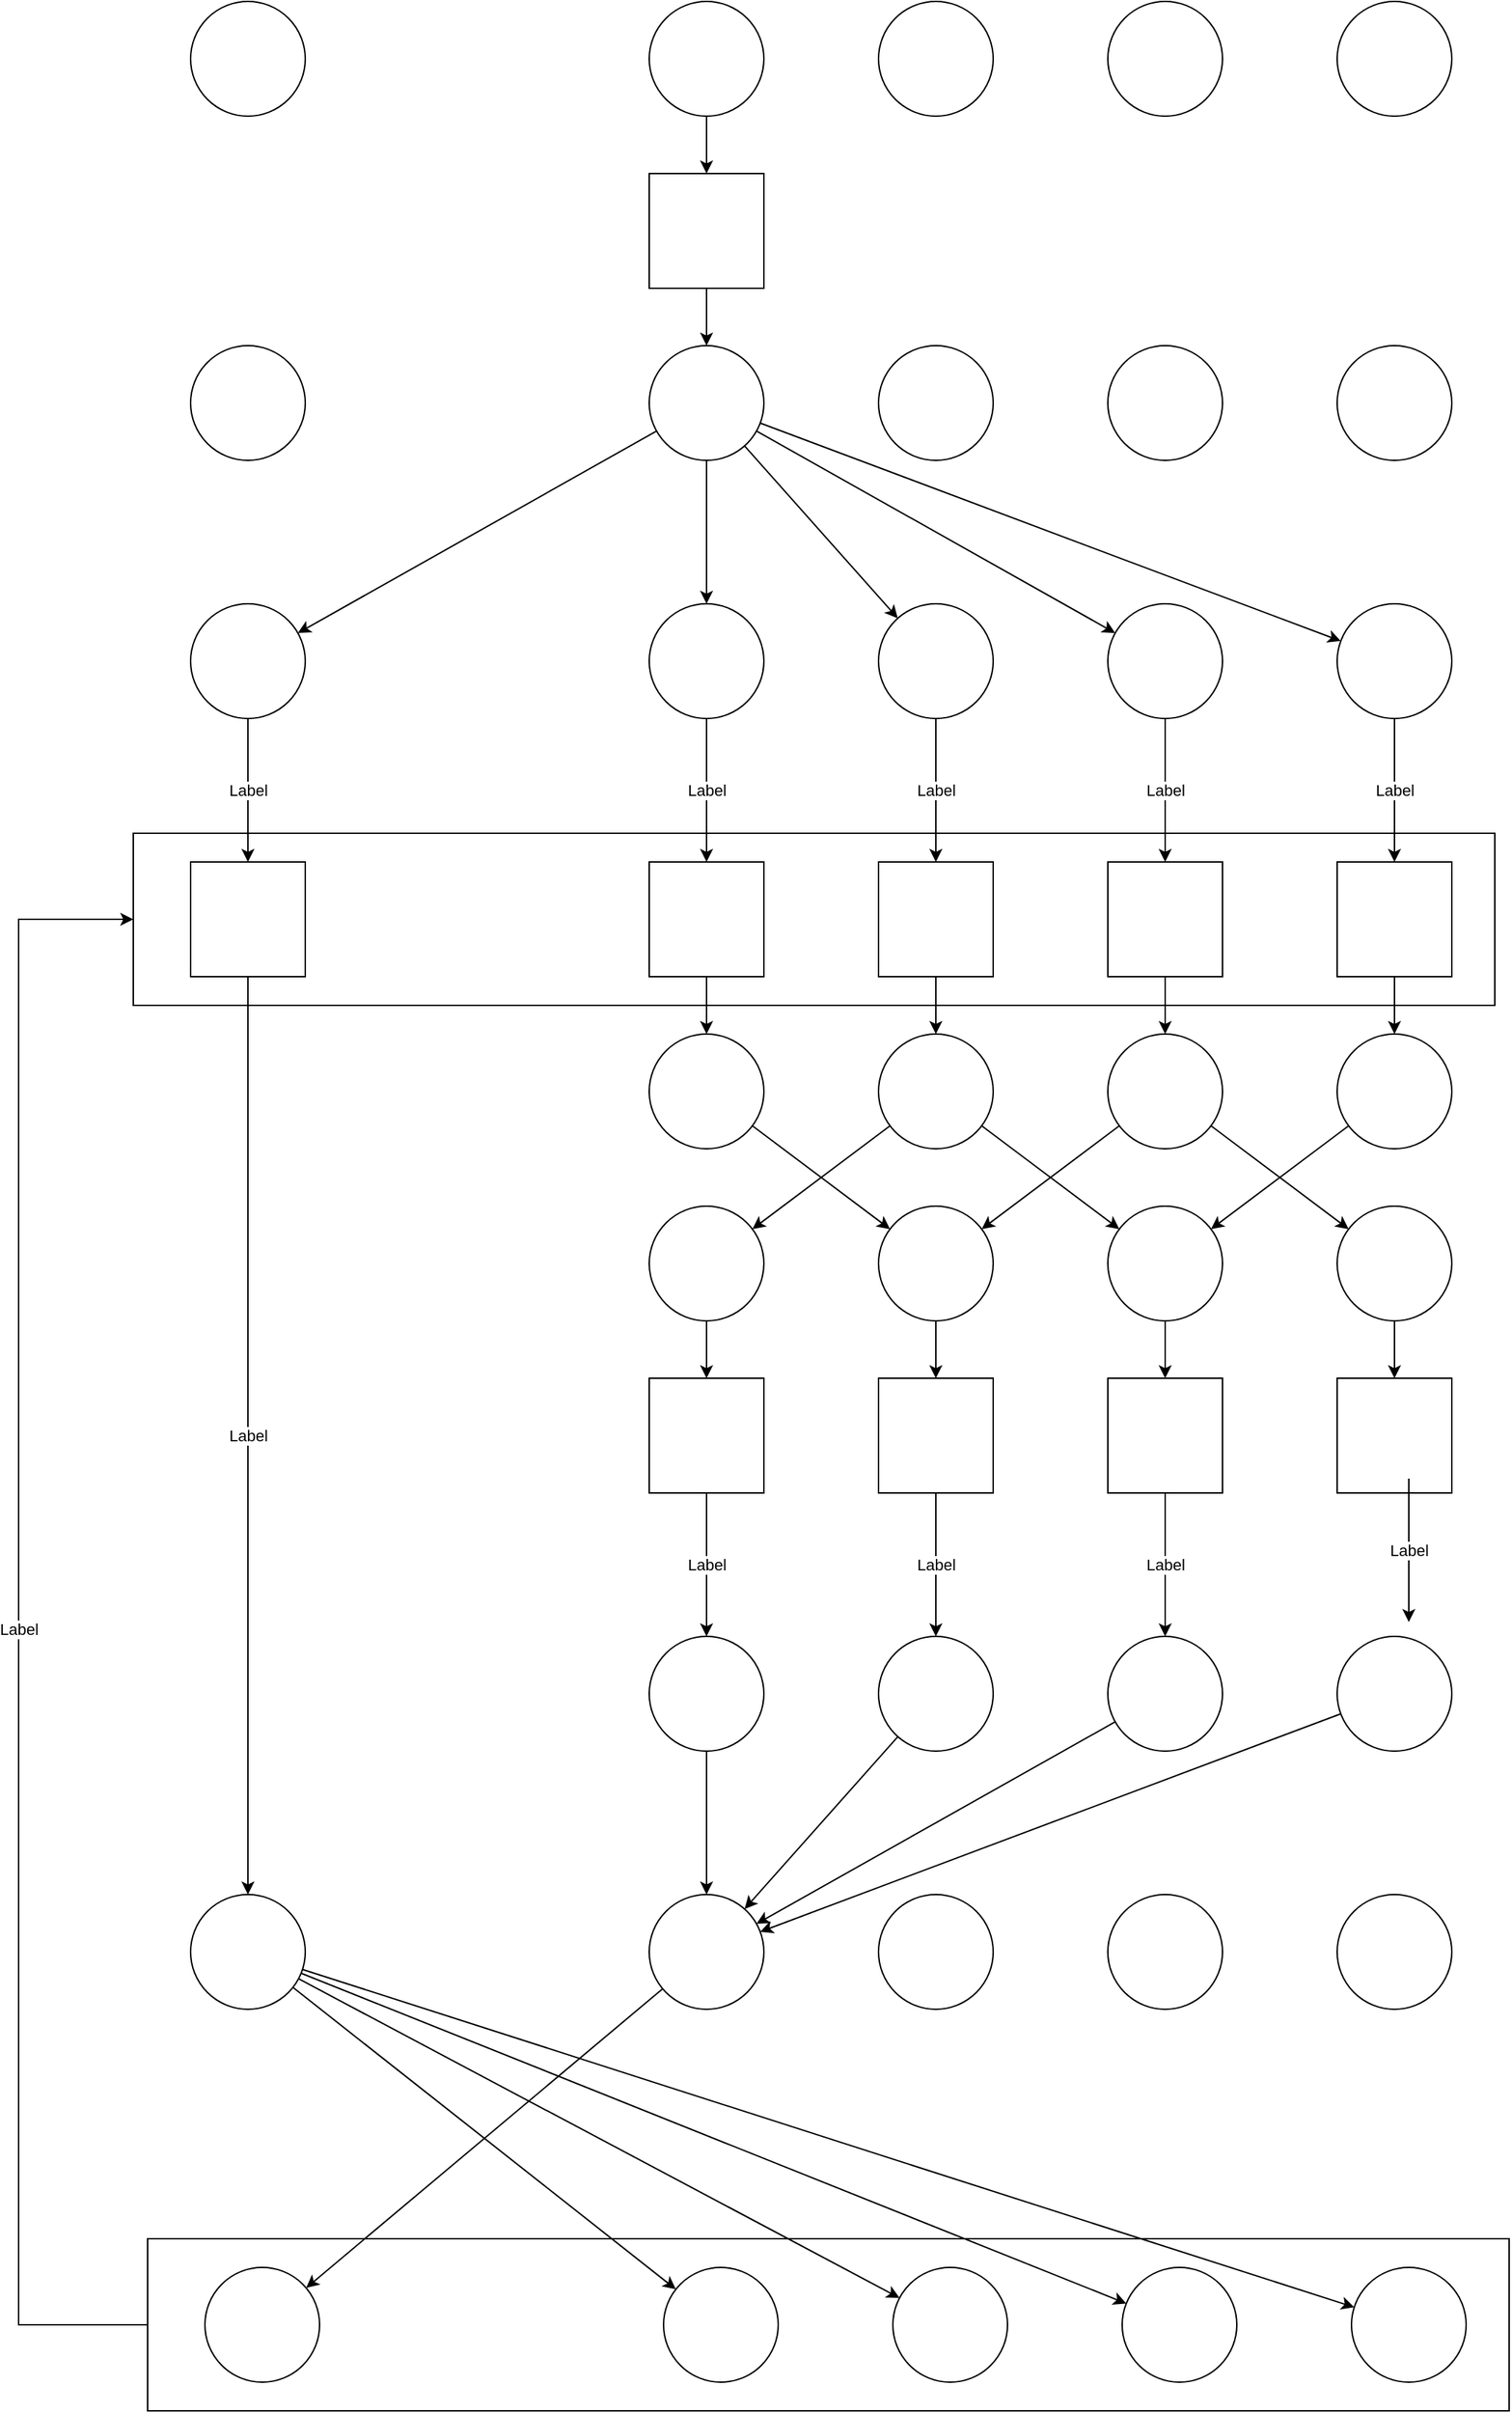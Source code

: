 <mxfile version="14.2.9" type="github"><diagram id="ocjEKwFpsV1IeR2hr5S3" name="Page-1"><mxGraphModel dx="3634" dy="3440" grid="1" gridSize="10" guides="1" tooltips="1" connect="1" arrows="1" fold="1" page="1" pageScale="1" pageWidth="850" pageHeight="1100" math="0" shadow="0"><root><mxCell id="0"/><mxCell id="1" parent="0"/><mxCell id="fXf3r-uobzJEQX9jouKG-111" value="" style="rounded=0;whiteSpace=wrap;html=1;" vertex="1" parent="1"><mxGeometry x="-240" y="420" width="950" height="120" as="geometry"/></mxCell><mxCell id="fXf3r-uobzJEQX9jouKG-110" value="" style="rounded=0;whiteSpace=wrap;html=1;" vertex="1" parent="1"><mxGeometry x="-230" y="1400" width="950" height="120" as="geometry"/></mxCell><mxCell id="fXf3r-uobzJEQX9jouKG-5" value="" style="ellipse;whiteSpace=wrap;html=1;" vertex="1" parent="1"><mxGeometry x="120" y="80" width="80" height="80" as="geometry"/></mxCell><mxCell id="fXf3r-uobzJEQX9jouKG-6" value="" style="ellipse;whiteSpace=wrap;html=1;" vertex="1" parent="1"><mxGeometry x="280" y="80" width="80" height="80" as="geometry"/></mxCell><mxCell id="fXf3r-uobzJEQX9jouKG-7" value="" style="ellipse;whiteSpace=wrap;html=1;" vertex="1" parent="1"><mxGeometry x="440" y="80" width="80" height="80" as="geometry"/></mxCell><mxCell id="fXf3r-uobzJEQX9jouKG-8" value="" style="ellipse;whiteSpace=wrap;html=1;" vertex="1" parent="1"><mxGeometry x="600" y="80" width="80" height="80" as="geometry"/></mxCell><mxCell id="fXf3r-uobzJEQX9jouKG-9" value="" style="ellipse;whiteSpace=wrap;html=1;" vertex="1" parent="1"><mxGeometry x="120" y="260" width="80" height="80" as="geometry"/></mxCell><mxCell id="fXf3r-uobzJEQX9jouKG-10" value="" style="ellipse;whiteSpace=wrap;html=1;" vertex="1" parent="1"><mxGeometry x="280" y="260" width="80" height="80" as="geometry"/></mxCell><mxCell id="fXf3r-uobzJEQX9jouKG-11" value="" style="ellipse;whiteSpace=wrap;html=1;" vertex="1" parent="1"><mxGeometry x="440" y="260" width="80" height="80" as="geometry"/></mxCell><mxCell id="fXf3r-uobzJEQX9jouKG-12" value="" style="ellipse;whiteSpace=wrap;html=1;" vertex="1" parent="1"><mxGeometry x="600" y="260" width="80" height="80" as="geometry"/></mxCell><mxCell id="fXf3r-uobzJEQX9jouKG-16" value="" style="endArrow=classic;html=1;" edge="1" parent="1" source="fXf3r-uobzJEQX9jouKG-5" target="fXf3r-uobzJEQX9jouKG-10"><mxGeometry width="50" height="50" relative="1" as="geometry"><mxPoint x="120" y="160" as="sourcePoint"/><mxPoint x="130" y="370" as="targetPoint"/></mxGeometry></mxCell><mxCell id="fXf3r-uobzJEQX9jouKG-17" value="" style="endArrow=classic;html=1;" edge="1" parent="1" source="fXf3r-uobzJEQX9jouKG-5" target="fXf3r-uobzJEQX9jouKG-11"><mxGeometry width="50" height="50" relative="1" as="geometry"><mxPoint x="120" y="160" as="sourcePoint"/><mxPoint x="230" y="360" as="targetPoint"/></mxGeometry></mxCell><mxCell id="fXf3r-uobzJEQX9jouKG-19" value="" style="endArrow=classic;html=1;" edge="1" parent="1" source="fXf3r-uobzJEQX9jouKG-5" target="fXf3r-uobzJEQX9jouKG-12"><mxGeometry width="50" height="50" relative="1" as="geometry"><mxPoint x="148.284" y="158.284" as="sourcePoint"/><mxPoint x="490" y="300" as="targetPoint"/></mxGeometry></mxCell><mxCell id="fXf3r-uobzJEQX9jouKG-21" value="" style="endArrow=classic;html=1;" edge="1" parent="1" source="fXf3r-uobzJEQX9jouKG-5" target="fXf3r-uobzJEQX9jouKG-9"><mxGeometry width="50" height="50" relative="1" as="geometry"><mxPoint x="240" y="160" as="sourcePoint"/><mxPoint x="160" y="240" as="targetPoint"/></mxGeometry></mxCell><mxCell id="fXf3r-uobzJEQX9jouKG-22" value="" style="rounded=0;whiteSpace=wrap;html=1;" vertex="1" parent="1"><mxGeometry x="120" y="440" width="80" height="80" as="geometry"/></mxCell><mxCell id="fXf3r-uobzJEQX9jouKG-23" value="" style="rounded=0;whiteSpace=wrap;html=1;" vertex="1" parent="1"><mxGeometry x="280" y="440" width="80" height="80" as="geometry"/></mxCell><mxCell id="fXf3r-uobzJEQX9jouKG-24" value="" style="rounded=0;whiteSpace=wrap;html=1;" vertex="1" parent="1"><mxGeometry x="440" y="440" width="80" height="80" as="geometry"/></mxCell><mxCell id="fXf3r-uobzJEQX9jouKG-25" value="" style="rounded=0;whiteSpace=wrap;html=1;" vertex="1" parent="1"><mxGeometry x="600" y="440" width="80" height="80" as="geometry"/></mxCell><mxCell id="fXf3r-uobzJEQX9jouKG-26" value="" style="ellipse;whiteSpace=wrap;html=1;" vertex="1" parent="1"><mxGeometry x="600" y="-160" width="80" height="80" as="geometry"/></mxCell><mxCell id="fXf3r-uobzJEQX9jouKG-27" value="" style="ellipse;whiteSpace=wrap;html=1;" vertex="1" parent="1"><mxGeometry x="440" y="-160" width="80" height="80" as="geometry"/></mxCell><mxCell id="fXf3r-uobzJEQX9jouKG-28" value="" style="ellipse;whiteSpace=wrap;html=1;" vertex="1" parent="1"><mxGeometry x="280" y="-160" width="80" height="80" as="geometry"/></mxCell><mxCell id="fXf3r-uobzJEQX9jouKG-29" value="" style="ellipse;whiteSpace=wrap;html=1;" vertex="1" parent="1"><mxGeometry x="120" y="-160" width="80" height="80" as="geometry"/></mxCell><mxCell id="fXf3r-uobzJEQX9jouKG-30" value="" style="rounded=0;whiteSpace=wrap;html=1;" vertex="1" parent="1"><mxGeometry x="120" y="-40" width="80" height="80" as="geometry"/></mxCell><mxCell id="fXf3r-uobzJEQX9jouKG-31" value="" style="endArrow=classic;html=1;entryX=0.5;entryY=0;entryDx=0;entryDy=0;" edge="1" parent="1" source="fXf3r-uobzJEQX9jouKG-29" target="fXf3r-uobzJEQX9jouKG-30"><mxGeometry width="50" height="50" relative="1" as="geometry"><mxPoint x="420" y="310" as="sourcePoint"/><mxPoint x="470" y="260" as="targetPoint"/></mxGeometry></mxCell><mxCell id="fXf3r-uobzJEQX9jouKG-32" value="" style="endArrow=classic;html=1;exitX=0.5;exitY=1;exitDx=0;exitDy=0;" edge="1" parent="1" source="fXf3r-uobzJEQX9jouKG-30" target="fXf3r-uobzJEQX9jouKG-5"><mxGeometry width="50" height="50" relative="1" as="geometry"><mxPoint x="420" y="310" as="sourcePoint"/><mxPoint x="470" y="260" as="targetPoint"/></mxGeometry></mxCell><mxCell id="fXf3r-uobzJEQX9jouKG-33" value="" style="ellipse;whiteSpace=wrap;html=1;" vertex="1" parent="1"><mxGeometry x="600" y="560" width="80" height="80" as="geometry"/></mxCell><mxCell id="fXf3r-uobzJEQX9jouKG-34" value="" style="ellipse;whiteSpace=wrap;html=1;" vertex="1" parent="1"><mxGeometry x="440" y="560" width="80" height="80" as="geometry"/></mxCell><mxCell id="fXf3r-uobzJEQX9jouKG-35" value="" style="ellipse;whiteSpace=wrap;html=1;" vertex="1" parent="1"><mxGeometry x="280" y="560" width="80" height="80" as="geometry"/></mxCell><mxCell id="fXf3r-uobzJEQX9jouKG-36" value="" style="ellipse;whiteSpace=wrap;html=1;" vertex="1" parent="1"><mxGeometry x="120" y="560" width="80" height="80" as="geometry"/></mxCell><mxCell id="fXf3r-uobzJEQX9jouKG-42" value="" style="endArrow=classic;html=1;exitX=0.5;exitY=1;exitDx=0;exitDy=0;" edge="1" parent="1" source="fXf3r-uobzJEQX9jouKG-22" target="fXf3r-uobzJEQX9jouKG-36"><mxGeometry width="50" height="50" relative="1" as="geometry"><mxPoint x="380" y="480" as="sourcePoint"/><mxPoint x="430" y="430" as="targetPoint"/></mxGeometry></mxCell><mxCell id="fXf3r-uobzJEQX9jouKG-43" value="" style="endArrow=classic;html=1;exitX=0.5;exitY=1;exitDx=0;exitDy=0;" edge="1" parent="1" source="fXf3r-uobzJEQX9jouKG-23" target="fXf3r-uobzJEQX9jouKG-35"><mxGeometry width="50" height="50" relative="1" as="geometry"><mxPoint x="380" y="480" as="sourcePoint"/><mxPoint x="430" y="430" as="targetPoint"/></mxGeometry></mxCell><mxCell id="fXf3r-uobzJEQX9jouKG-47" value="" style="endArrow=classic;html=1;exitX=0.5;exitY=1;exitDx=0;exitDy=0;entryX=0.5;entryY=0;entryDx=0;entryDy=0;" edge="1" parent="1" source="fXf3r-uobzJEQX9jouKG-24" target="fXf3r-uobzJEQX9jouKG-34"><mxGeometry width="50" height="50" relative="1" as="geometry"><mxPoint x="380" y="480" as="sourcePoint"/><mxPoint x="430" y="430" as="targetPoint"/></mxGeometry></mxCell><mxCell id="fXf3r-uobzJEQX9jouKG-48" value="" style="endArrow=classic;html=1;exitX=0.5;exitY=1;exitDx=0;exitDy=0;" edge="1" parent="1" source="fXf3r-uobzJEQX9jouKG-25" target="fXf3r-uobzJEQX9jouKG-33"><mxGeometry width="50" height="50" relative="1" as="geometry"><mxPoint x="380" y="480" as="sourcePoint"/><mxPoint x="430" y="430" as="targetPoint"/></mxGeometry></mxCell><mxCell id="fXf3r-uobzJEQX9jouKG-49" value="" style="ellipse;whiteSpace=wrap;html=1;" vertex="1" parent="1"><mxGeometry x="600" y="680" width="80" height="80" as="geometry"/></mxCell><mxCell id="fXf3r-uobzJEQX9jouKG-50" value="" style="ellipse;whiteSpace=wrap;html=1;" vertex="1" parent="1"><mxGeometry x="440" y="680" width="80" height="80" as="geometry"/></mxCell><mxCell id="fXf3r-uobzJEQX9jouKG-51" value="" style="ellipse;whiteSpace=wrap;html=1;" vertex="1" parent="1"><mxGeometry x="280" y="680" width="80" height="80" as="geometry"/></mxCell><mxCell id="fXf3r-uobzJEQX9jouKG-52" value="" style="ellipse;whiteSpace=wrap;html=1;" vertex="1" parent="1"><mxGeometry x="120" y="680" width="80" height="80" as="geometry"/></mxCell><mxCell id="fXf3r-uobzJEQX9jouKG-56" value="" style="endArrow=classic;html=1;" edge="1" parent="1" source="fXf3r-uobzJEQX9jouKG-36" target="fXf3r-uobzJEQX9jouKG-51"><mxGeometry width="50" height="50" relative="1" as="geometry"><mxPoint x="370" y="680" as="sourcePoint"/><mxPoint x="213.333" y="680" as="targetPoint"/></mxGeometry></mxCell><mxCell id="fXf3r-uobzJEQX9jouKG-58" value="" style="endArrow=classic;html=1;" edge="1" parent="1" source="fXf3r-uobzJEQX9jouKG-35" target="fXf3r-uobzJEQX9jouKG-52"><mxGeometry width="50" height="50" relative="1" as="geometry"><mxPoint x="370" y="680" as="sourcePoint"/><mxPoint x="266.667" y="680" as="targetPoint"/></mxGeometry></mxCell><mxCell id="fXf3r-uobzJEQX9jouKG-63" value="" style="endArrow=classic;html=1;entryX=0.5;entryY=0;entryDx=0;entryDy=0;" edge="1" parent="1" source="fXf3r-uobzJEQX9jouKG-9" target="fXf3r-uobzJEQX9jouKG-22"><mxGeometry relative="1" as="geometry"><mxPoint x="320" y="500" as="sourcePoint"/><mxPoint x="420" y="500" as="targetPoint"/></mxGeometry></mxCell><mxCell id="fXf3r-uobzJEQX9jouKG-64" value="Label" style="edgeLabel;resizable=0;html=1;align=center;verticalAlign=middle;" connectable="0" vertex="1" parent="fXf3r-uobzJEQX9jouKG-63"><mxGeometry relative="1" as="geometry"/></mxCell><mxCell id="fXf3r-uobzJEQX9jouKG-75" value="" style="endArrow=classic;html=1;entryX=0.5;entryY=0;entryDx=0;entryDy=0;" edge="1" parent="1" source="fXf3r-uobzJEQX9jouKG-10" target="fXf3r-uobzJEQX9jouKG-23"><mxGeometry relative="1" as="geometry"><mxPoint x="320" y="500" as="sourcePoint"/><mxPoint x="420" y="500" as="targetPoint"/></mxGeometry></mxCell><mxCell id="fXf3r-uobzJEQX9jouKG-76" value="Label" style="edgeLabel;resizable=0;html=1;align=center;verticalAlign=middle;" connectable="0" vertex="1" parent="fXf3r-uobzJEQX9jouKG-75"><mxGeometry relative="1" as="geometry"/></mxCell><mxCell id="fXf3r-uobzJEQX9jouKG-77" value="" style="endArrow=classic;html=1;entryX=0.5;entryY=0;entryDx=0;entryDy=0;" edge="1" parent="1" source="fXf3r-uobzJEQX9jouKG-11" target="fXf3r-uobzJEQX9jouKG-24"><mxGeometry relative="1" as="geometry"><mxPoint x="320" y="500" as="sourcePoint"/><mxPoint x="420" y="500" as="targetPoint"/></mxGeometry></mxCell><mxCell id="fXf3r-uobzJEQX9jouKG-78" value="Label" style="edgeLabel;resizable=0;html=1;align=center;verticalAlign=middle;" connectable="0" vertex="1" parent="fXf3r-uobzJEQX9jouKG-77"><mxGeometry relative="1" as="geometry"/></mxCell><mxCell id="fXf3r-uobzJEQX9jouKG-79" value="" style="endArrow=classic;html=1;entryX=0.5;entryY=0;entryDx=0;entryDy=0;" edge="1" parent="1" source="fXf3r-uobzJEQX9jouKG-12" target="fXf3r-uobzJEQX9jouKG-25"><mxGeometry relative="1" as="geometry"><mxPoint x="320" y="500" as="sourcePoint"/><mxPoint x="420" y="500" as="targetPoint"/></mxGeometry></mxCell><mxCell id="fXf3r-uobzJEQX9jouKG-80" value="Label" style="edgeLabel;resizable=0;html=1;align=center;verticalAlign=middle;" connectable="0" vertex="1" parent="fXf3r-uobzJEQX9jouKG-79"><mxGeometry relative="1" as="geometry"/></mxCell><mxCell id="fXf3r-uobzJEQX9jouKG-83" value="" style="endArrow=classic;html=1;" edge="1" parent="1" source="fXf3r-uobzJEQX9jouKG-35" target="fXf3r-uobzJEQX9jouKG-50"><mxGeometry width="50" height="50" relative="1" as="geometry"><mxPoint x="308.11" y="643.479" as="sourcePoint"/><mxPoint x="380" y="680" as="targetPoint"/></mxGeometry></mxCell><mxCell id="fXf3r-uobzJEQX9jouKG-84" value="" style="endArrow=classic;html=1;" edge="1" parent="1" source="fXf3r-uobzJEQX9jouKG-34" target="fXf3r-uobzJEQX9jouKG-51"><mxGeometry width="50" height="50" relative="1" as="geometry"><mxPoint x="191.89" y="643.479" as="sourcePoint"/><mxPoint x="420" y="680" as="targetPoint"/></mxGeometry></mxCell><mxCell id="fXf3r-uobzJEQX9jouKG-85" value="" style="endArrow=classic;html=1;" edge="1" parent="1" source="fXf3r-uobzJEQX9jouKG-34" target="fXf3r-uobzJEQX9jouKG-49"><mxGeometry width="50" height="50" relative="1" as="geometry"><mxPoint x="330" y="850" as="sourcePoint"/><mxPoint x="680" y="750" as="targetPoint"/></mxGeometry></mxCell><mxCell id="fXf3r-uobzJEQX9jouKG-87" value="" style="endArrow=classic;html=1;" edge="1" parent="1" source="fXf3r-uobzJEQX9jouKG-33" target="fXf3r-uobzJEQX9jouKG-50"><mxGeometry width="50" height="50" relative="1" as="geometry"><mxPoint x="330" y="850" as="sourcePoint"/><mxPoint x="580" y="680" as="targetPoint"/></mxGeometry></mxCell><mxCell id="fXf3r-uobzJEQX9jouKG-89" value="" style="rounded=0;whiteSpace=wrap;html=1;" vertex="1" parent="1"><mxGeometry x="600" y="800" width="80" height="80" as="geometry"/></mxCell><mxCell id="fXf3r-uobzJEQX9jouKG-90" value="" style="rounded=0;whiteSpace=wrap;html=1;" vertex="1" parent="1"><mxGeometry x="440" y="800" width="80" height="80" as="geometry"/></mxCell><mxCell id="fXf3r-uobzJEQX9jouKG-91" value="" style="rounded=0;whiteSpace=wrap;html=1;" vertex="1" parent="1"><mxGeometry x="280" y="800" width="80" height="80" as="geometry"/></mxCell><mxCell id="fXf3r-uobzJEQX9jouKG-92" value="" style="rounded=0;whiteSpace=wrap;html=1;" vertex="1" parent="1"><mxGeometry x="120" y="800" width="80" height="80" as="geometry"/></mxCell><mxCell id="fXf3r-uobzJEQX9jouKG-93" value="" style="endArrow=classic;html=1;entryX=0.5;entryY=0;entryDx=0;entryDy=0;" edge="1" parent="1" source="fXf3r-uobzJEQX9jouKG-52" target="fXf3r-uobzJEQX9jouKG-92"><mxGeometry width="50" height="50" relative="1" as="geometry"><mxPoint x="330" y="730" as="sourcePoint"/><mxPoint x="380" y="680" as="targetPoint"/></mxGeometry></mxCell><mxCell id="fXf3r-uobzJEQX9jouKG-94" value="" style="endArrow=classic;html=1;exitX=0.5;exitY=1;exitDx=0;exitDy=0;entryX=0.5;entryY=0;entryDx=0;entryDy=0;" edge="1" parent="1" source="fXf3r-uobzJEQX9jouKG-51" target="fXf3r-uobzJEQX9jouKG-91"><mxGeometry width="50" height="50" relative="1" as="geometry"><mxPoint x="330" y="730" as="sourcePoint"/><mxPoint x="380" y="680" as="targetPoint"/></mxGeometry></mxCell><mxCell id="fXf3r-uobzJEQX9jouKG-95" value="" style="endArrow=classic;html=1;exitX=0.5;exitY=1;exitDx=0;exitDy=0;entryX=0.5;entryY=0;entryDx=0;entryDy=0;" edge="1" parent="1" source="fXf3r-uobzJEQX9jouKG-50" target="fXf3r-uobzJEQX9jouKG-90"><mxGeometry width="50" height="50" relative="1" as="geometry"><mxPoint x="330" y="730" as="sourcePoint"/><mxPoint x="380" y="680" as="targetPoint"/></mxGeometry></mxCell><mxCell id="fXf3r-uobzJEQX9jouKG-96" value="" style="endArrow=classic;html=1;exitX=0.5;exitY=1;exitDx=0;exitDy=0;entryX=0.5;entryY=0;entryDx=0;entryDy=0;" edge="1" parent="1" source="fXf3r-uobzJEQX9jouKG-49" target="fXf3r-uobzJEQX9jouKG-89"><mxGeometry width="50" height="50" relative="1" as="geometry"><mxPoint x="330" y="730" as="sourcePoint"/><mxPoint x="380" y="680" as="targetPoint"/></mxGeometry></mxCell><mxCell id="fXf3r-uobzJEQX9jouKG-97" value="" style="ellipse;whiteSpace=wrap;html=1;" vertex="1" parent="1"><mxGeometry x="600" y="980" width="80" height="80" as="geometry"/></mxCell><mxCell id="fXf3r-uobzJEQX9jouKG-98" value="" style="ellipse;whiteSpace=wrap;html=1;" vertex="1" parent="1"><mxGeometry x="440" y="980" width="80" height="80" as="geometry"/></mxCell><mxCell id="fXf3r-uobzJEQX9jouKG-99" value="" style="ellipse;whiteSpace=wrap;html=1;" vertex="1" parent="1"><mxGeometry x="280" y="980" width="80" height="80" as="geometry"/></mxCell><mxCell id="fXf3r-uobzJEQX9jouKG-100" value="" style="ellipse;whiteSpace=wrap;html=1;" vertex="1" parent="1"><mxGeometry x="120" y="980" width="80" height="80" as="geometry"/></mxCell><mxCell id="fXf3r-uobzJEQX9jouKG-112" value="" style="endArrow=classic;html=1;exitX=0;exitY=0.5;exitDx=0;exitDy=0;entryX=0;entryY=0.5;entryDx=0;entryDy=0;rounded=0;" edge="1" parent="1" source="fXf3r-uobzJEQX9jouKG-110" target="fXf3r-uobzJEQX9jouKG-111"><mxGeometry relative="1" as="geometry"><mxPoint x="370" y="720" as="sourcePoint"/><mxPoint x="470" y="720" as="targetPoint"/><Array as="points"><mxPoint x="-320" y="1460"/><mxPoint x="-320" y="480"/></Array></mxGeometry></mxCell><mxCell id="fXf3r-uobzJEQX9jouKG-113" value="Label" style="edgeLabel;resizable=0;html=1;align=center;verticalAlign=middle;" connectable="0" vertex="1" parent="fXf3r-uobzJEQX9jouKG-112"><mxGeometry relative="1" as="geometry"/></mxCell><mxCell id="fXf3r-uobzJEQX9jouKG-116" value="" style="ellipse;whiteSpace=wrap;html=1;" vertex="1" parent="1"><mxGeometry x="120" y="1160" width="80" height="80" as="geometry"/></mxCell><mxCell id="fXf3r-uobzJEQX9jouKG-117" value="" style="endArrow=classic;html=1;" edge="1" parent="1" source="fXf3r-uobzJEQX9jouKG-100" target="fXf3r-uobzJEQX9jouKG-116"><mxGeometry width="50" height="50" relative="1" as="geometry"><mxPoint x="350" y="820" as="sourcePoint"/><mxPoint x="400" y="770" as="targetPoint"/></mxGeometry></mxCell><mxCell id="fXf3r-uobzJEQX9jouKG-118" value="" style="endArrow=classic;html=1;" edge="1" parent="1" source="fXf3r-uobzJEQX9jouKG-99" target="fXf3r-uobzJEQX9jouKG-116"><mxGeometry width="50" height="50" relative="1" as="geometry"><mxPoint x="350" y="820" as="sourcePoint"/><mxPoint x="400" y="770" as="targetPoint"/></mxGeometry></mxCell><mxCell id="fXf3r-uobzJEQX9jouKG-119" value="" style="endArrow=classic;html=1;" edge="1" parent="1" source="fXf3r-uobzJEQX9jouKG-98" target="fXf3r-uobzJEQX9jouKG-116"><mxGeometry width="50" height="50" relative="1" as="geometry"><mxPoint x="350" y="820" as="sourcePoint"/><mxPoint x="400" y="770" as="targetPoint"/></mxGeometry></mxCell><mxCell id="fXf3r-uobzJEQX9jouKG-120" value="" style="endArrow=classic;html=1;" edge="1" parent="1" source="fXf3r-uobzJEQX9jouKG-97" target="fXf3r-uobzJEQX9jouKG-116"><mxGeometry width="50" height="50" relative="1" as="geometry"><mxPoint x="350" y="820" as="sourcePoint"/><mxPoint x="400" y="770" as="targetPoint"/></mxGeometry></mxCell><mxCell id="fXf3r-uobzJEQX9jouKG-121" value="" style="endArrow=classic;html=1;exitX=0.5;exitY=1;exitDx=0;exitDy=0;" edge="1" parent="1" source="fXf3r-uobzJEQX9jouKG-92" target="fXf3r-uobzJEQX9jouKG-100"><mxGeometry relative="1" as="geometry"><mxPoint x="210" y="770" as="sourcePoint"/><mxPoint x="310" y="770" as="targetPoint"/></mxGeometry></mxCell><mxCell id="fXf3r-uobzJEQX9jouKG-122" value="Label" style="edgeLabel;resizable=0;html=1;align=center;verticalAlign=middle;" connectable="0" vertex="1" parent="fXf3r-uobzJEQX9jouKG-121"><mxGeometry relative="1" as="geometry"/></mxCell><mxCell id="fXf3r-uobzJEQX9jouKG-123" value="" style="endArrow=classic;html=1;exitX=0.5;exitY=1;exitDx=0;exitDy=0;" edge="1" parent="1" source="fXf3r-uobzJEQX9jouKG-91" target="fXf3r-uobzJEQX9jouKG-99"><mxGeometry relative="1" as="geometry"><mxPoint x="210" y="770" as="sourcePoint"/><mxPoint x="310" y="770" as="targetPoint"/></mxGeometry></mxCell><mxCell id="fXf3r-uobzJEQX9jouKG-124" value="Label" style="edgeLabel;resizable=0;html=1;align=center;verticalAlign=middle;" connectable="0" vertex="1" parent="fXf3r-uobzJEQX9jouKG-123"><mxGeometry relative="1" as="geometry"/></mxCell><mxCell id="fXf3r-uobzJEQX9jouKG-125" value="" style="endArrow=classic;html=1;exitX=0.5;exitY=1;exitDx=0;exitDy=0;" edge="1" parent="1" source="fXf3r-uobzJEQX9jouKG-90" target="fXf3r-uobzJEQX9jouKG-98"><mxGeometry relative="1" as="geometry"><mxPoint x="210" y="770" as="sourcePoint"/><mxPoint x="310" y="770" as="targetPoint"/></mxGeometry></mxCell><mxCell id="fXf3r-uobzJEQX9jouKG-126" value="Label" style="edgeLabel;resizable=0;html=1;align=center;verticalAlign=middle;" connectable="0" vertex="1" parent="fXf3r-uobzJEQX9jouKG-125"><mxGeometry relative="1" as="geometry"/></mxCell><mxCell id="fXf3r-uobzJEQX9jouKG-127" value="" style="endArrow=classic;html=1;exitX=0.5;exitY=1;exitDx=0;exitDy=0;" edge="1" parent="1"><mxGeometry relative="1" as="geometry"><mxPoint x="650" y="870" as="sourcePoint"/><mxPoint x="650" y="970" as="targetPoint"/></mxGeometry></mxCell><mxCell id="fXf3r-uobzJEQX9jouKG-128" value="Label" style="edgeLabel;resizable=0;html=1;align=center;verticalAlign=middle;" connectable="0" vertex="1" parent="fXf3r-uobzJEQX9jouKG-127"><mxGeometry relative="1" as="geometry"/></mxCell><mxCell id="fXf3r-uobzJEQX9jouKG-129" value="" style="ellipse;whiteSpace=wrap;html=1;" vertex="1" parent="1"><mxGeometry x="600" y="1160" width="80" height="80" as="geometry"/></mxCell><mxCell id="fXf3r-uobzJEQX9jouKG-130" value="" style="ellipse;whiteSpace=wrap;html=1;" vertex="1" parent="1"><mxGeometry x="440" y="1160" width="80" height="80" as="geometry"/></mxCell><mxCell id="fXf3r-uobzJEQX9jouKG-131" value="" style="ellipse;whiteSpace=wrap;html=1;" vertex="1" parent="1"><mxGeometry x="280" y="1160" width="80" height="80" as="geometry"/></mxCell><mxCell id="fXf3r-uobzJEQX9jouKG-132" value="" style="ellipse;whiteSpace=wrap;html=1;" vertex="1" parent="1"><mxGeometry x="-200" y="-160" width="80" height="80" as="geometry"/></mxCell><mxCell id="fXf3r-uobzJEQX9jouKG-133" value="" style="ellipse;whiteSpace=wrap;html=1;" vertex="1" parent="1"><mxGeometry x="-200" y="80" width="80" height="80" as="geometry"/></mxCell><mxCell id="fXf3r-uobzJEQX9jouKG-134" value="" style="ellipse;whiteSpace=wrap;html=1;" vertex="1" parent="1"><mxGeometry x="-200" y="260" width="80" height="80" as="geometry"/></mxCell><mxCell id="fXf3r-uobzJEQX9jouKG-140" value="" style="rounded=0;whiteSpace=wrap;html=1;" vertex="1" parent="1"><mxGeometry x="-200" y="440" width="80" height="80" as="geometry"/></mxCell><mxCell id="fXf3r-uobzJEQX9jouKG-146" value="" style="endArrow=classic;html=1;" edge="1" parent="1" source="fXf3r-uobzJEQX9jouKG-5" target="fXf3r-uobzJEQX9jouKG-134"><mxGeometry width="50" height="50" relative="1" as="geometry"><mxPoint x="630" y="350" as="sourcePoint"/><mxPoint x="680" y="300" as="targetPoint"/></mxGeometry></mxCell><mxCell id="fXf3r-uobzJEQX9jouKG-147" value="" style="ellipse;whiteSpace=wrap;html=1;" vertex="1" parent="1"><mxGeometry x="-200" y="1160" width="80" height="80" as="geometry"/></mxCell><mxCell id="fXf3r-uobzJEQX9jouKG-150" value="" style="ellipse;whiteSpace=wrap;html=1;" vertex="1" parent="1"><mxGeometry x="610" y="1420" width="80" height="80" as="geometry"/></mxCell><mxCell id="fXf3r-uobzJEQX9jouKG-151" value="" style="ellipse;whiteSpace=wrap;html=1;" vertex="1" parent="1"><mxGeometry x="450" y="1420" width="80" height="80" as="geometry"/></mxCell><mxCell id="fXf3r-uobzJEQX9jouKG-152" value="" style="ellipse;whiteSpace=wrap;html=1;" vertex="1" parent="1"><mxGeometry x="290" y="1420" width="80" height="80" as="geometry"/></mxCell><mxCell id="fXf3r-uobzJEQX9jouKG-153" value="" style="ellipse;whiteSpace=wrap;html=1;" vertex="1" parent="1"><mxGeometry x="130" y="1420" width="80" height="80" as="geometry"/></mxCell><mxCell id="fXf3r-uobzJEQX9jouKG-154" value="" style="ellipse;whiteSpace=wrap;html=1;" vertex="1" parent="1"><mxGeometry x="-190" y="1420" width="80" height="80" as="geometry"/></mxCell><mxCell id="fXf3r-uobzJEQX9jouKG-155" value="" style="endArrow=classic;html=1;exitX=0.5;exitY=1;exitDx=0;exitDy=0;" edge="1" parent="1" source="fXf3r-uobzJEQX9jouKG-140" target="fXf3r-uobzJEQX9jouKG-147"><mxGeometry relative="1" as="geometry"><mxPoint x="-120" y="800" as="sourcePoint"/><mxPoint x="-220" y="1070" as="targetPoint"/></mxGeometry></mxCell><mxCell id="fXf3r-uobzJEQX9jouKG-156" value="Label" style="edgeLabel;resizable=0;html=1;align=center;verticalAlign=middle;" connectable="0" vertex="1" parent="fXf3r-uobzJEQX9jouKG-155"><mxGeometry relative="1" as="geometry"/></mxCell><mxCell id="fXf3r-uobzJEQX9jouKG-157" value="" style="endArrow=classic;html=1;" edge="1" parent="1" source="fXf3r-uobzJEQX9jouKG-116" target="fXf3r-uobzJEQX9jouKG-154"><mxGeometry width="50" height="50" relative="1" as="geometry"><mxPoint x="-40" y="1300" as="sourcePoint"/><mxPoint x="10" y="1250" as="targetPoint"/></mxGeometry></mxCell><mxCell id="fXf3r-uobzJEQX9jouKG-158" value="" style="endArrow=classic;html=1;" edge="1" parent="1" source="fXf3r-uobzJEQX9jouKG-147" target="fXf3r-uobzJEQX9jouKG-153"><mxGeometry width="50" height="50" relative="1" as="geometry"><mxPoint x="-40" y="1300" as="sourcePoint"/><mxPoint x="10" y="1250" as="targetPoint"/></mxGeometry></mxCell><mxCell id="fXf3r-uobzJEQX9jouKG-160" value="" style="endArrow=classic;html=1;entryX=0.5;entryY=0;entryDx=0;entryDy=0;" edge="1" parent="1" source="fXf3r-uobzJEQX9jouKG-134" target="fXf3r-uobzJEQX9jouKG-140"><mxGeometry relative="1" as="geometry"><mxPoint x="-170" y="300" as="sourcePoint"/><mxPoint x="-70" y="300" as="targetPoint"/></mxGeometry></mxCell><mxCell id="fXf3r-uobzJEQX9jouKG-161" value="Label" style="edgeLabel;resizable=0;html=1;align=center;verticalAlign=middle;" connectable="0" vertex="1" parent="fXf3r-uobzJEQX9jouKG-160"><mxGeometry relative="1" as="geometry"/></mxCell><mxCell id="fXf3r-uobzJEQX9jouKG-162" value="" style="endArrow=classic;html=1;" edge="1" parent="1" source="fXf3r-uobzJEQX9jouKG-147" target="fXf3r-uobzJEQX9jouKG-152"><mxGeometry width="50" height="50" relative="1" as="geometry"><mxPoint x="-340" y="1550" as="sourcePoint"/><mxPoint x="80" y="1470" as="targetPoint"/></mxGeometry></mxCell><mxCell id="fXf3r-uobzJEQX9jouKG-164" value="" style="endArrow=classic;html=1;" edge="1" parent="1" source="fXf3r-uobzJEQX9jouKG-147" target="fXf3r-uobzJEQX9jouKG-151"><mxGeometry width="50" height="50" relative="1" as="geometry"><mxPoint x="270" y="1460" as="sourcePoint"/><mxPoint x="320" y="1410" as="targetPoint"/></mxGeometry></mxCell><mxCell id="fXf3r-uobzJEQX9jouKG-165" value="" style="endArrow=classic;html=1;" edge="1" parent="1" source="fXf3r-uobzJEQX9jouKG-147" target="fXf3r-uobzJEQX9jouKG-150"><mxGeometry width="50" height="50" relative="1" as="geometry"><mxPoint x="270" y="1460" as="sourcePoint"/><mxPoint x="320" y="1410" as="targetPoint"/></mxGeometry></mxCell></root></mxGraphModel></diagram></mxfile>